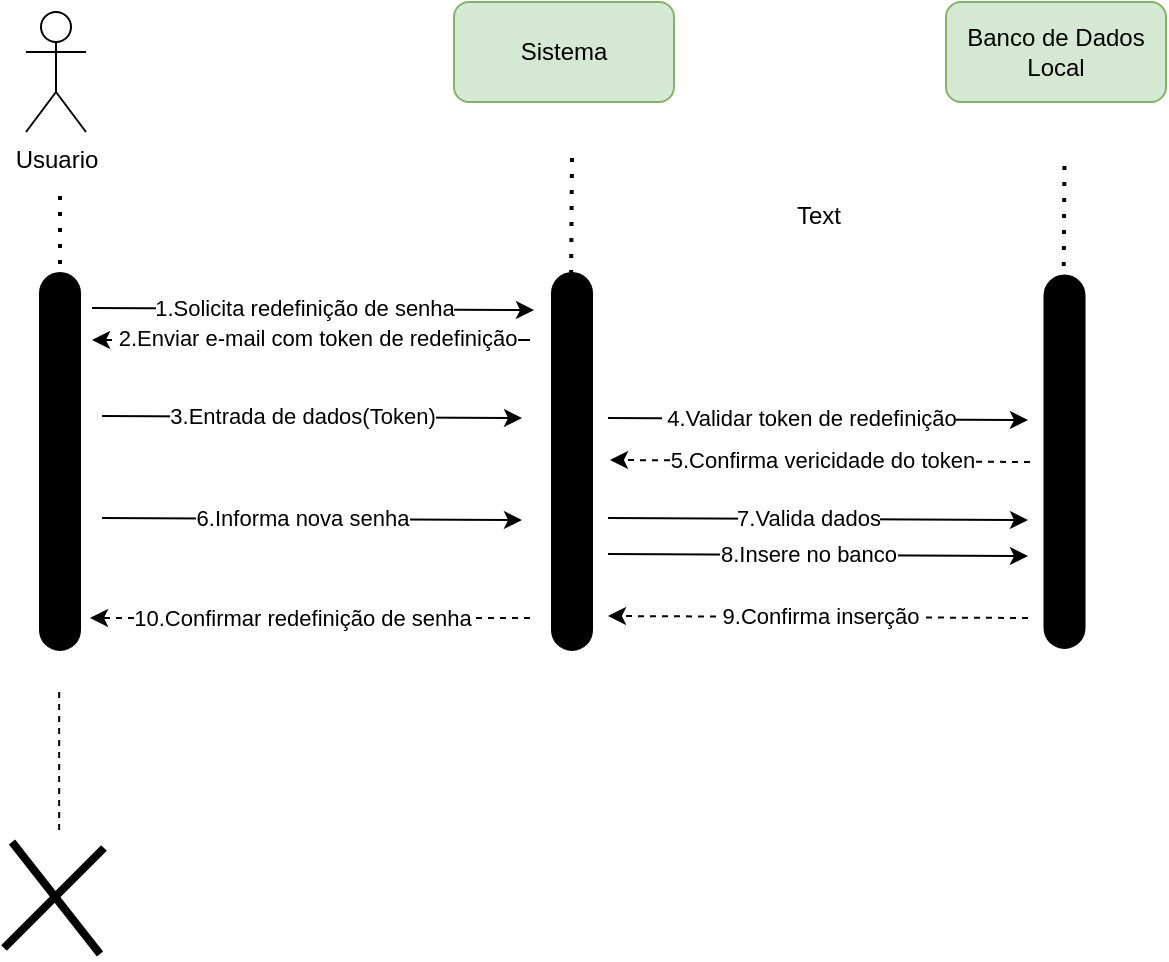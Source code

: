 <mxfile version="24.7.6">
  <diagram name="Página-1" id="KuW5a9jM-NOsiGylFUcz">
    <mxGraphModel dx="1050" dy="522" grid="1" gridSize="10" guides="1" tooltips="1" connect="1" arrows="1" fold="1" page="1" pageScale="1" pageWidth="827" pageHeight="1169" math="0" shadow="0">
      <root>
        <mxCell id="0" />
        <mxCell id="1" parent="0" />
        <mxCell id="O9JtfW-wOnu8v_Wi_Ior-1" value="Usuario" style="shape=umlActor;verticalLabelPosition=bottom;verticalAlign=top;html=1;outlineConnect=0;" parent="1" vertex="1">
          <mxGeometry x="64" y="71" width="30" height="60" as="geometry" />
        </mxCell>
        <mxCell id="O9JtfW-wOnu8v_Wi_Ior-2" value="Sistema" style="rounded=1;whiteSpace=wrap;html=1;fillColor=#d5e8d4;strokeColor=#82b366;" parent="1" vertex="1">
          <mxGeometry x="278" y="66" width="110" height="50" as="geometry" />
        </mxCell>
        <mxCell id="O9JtfW-wOnu8v_Wi_Ior-3" value="" style="rounded=1;whiteSpace=wrap;html=1;rotation=90;fillColor=#000000;arcSize=50;" parent="1" vertex="1">
          <mxGeometry x="-13.25" y="285.75" width="188.5" height="20" as="geometry" />
        </mxCell>
        <mxCell id="O9JtfW-wOnu8v_Wi_Ior-4" value="" style="endArrow=none;dashed=1;html=1;dashPattern=1 3;strokeWidth=2;rounded=0;" parent="1" edge="1">
          <mxGeometry width="50" height="50" relative="1" as="geometry">
            <mxPoint x="81" y="213" as="sourcePoint" />
            <mxPoint x="81" y="163" as="targetPoint" />
          </mxGeometry>
        </mxCell>
        <mxCell id="O9JtfW-wOnu8v_Wi_Ior-5" value="" style="rounded=1;whiteSpace=wrap;html=1;rotation=90;fillColor=#000000;arcSize=50;" parent="1" vertex="1">
          <mxGeometry x="242.75" y="285.75" width="188.5" height="20" as="geometry" />
        </mxCell>
        <mxCell id="O9JtfW-wOnu8v_Wi_Ior-6" value="" style="endArrow=none;dashed=1;html=1;dashPattern=1 3;strokeWidth=2;rounded=0;" parent="1" edge="1">
          <mxGeometry width="50" height="50" relative="1" as="geometry">
            <mxPoint x="336.5" y="210" as="sourcePoint" />
            <mxPoint x="337" y="140" as="targetPoint" />
          </mxGeometry>
        </mxCell>
        <mxCell id="O9JtfW-wOnu8v_Wi_Ior-7" value="" style="endArrow=classic;html=1;rounded=0;" parent="1" edge="1">
          <mxGeometry width="50" height="50" relative="1" as="geometry">
            <mxPoint x="97" y="219" as="sourcePoint" />
            <mxPoint x="318" y="220" as="targetPoint" />
          </mxGeometry>
        </mxCell>
        <mxCell id="O9JtfW-wOnu8v_Wi_Ior-8" value="1.Solicita redefinição de senha" style="edgeLabel;html=1;align=center;verticalAlign=middle;resizable=0;points=[];" parent="O9JtfW-wOnu8v_Wi_Ior-7" vertex="1" connectable="0">
          <mxGeometry x="-0.028" relative="1" as="geometry">
            <mxPoint x="-2" y="-1" as="offset" />
          </mxGeometry>
        </mxCell>
        <mxCell id="O9JtfW-wOnu8v_Wi_Ior-9" value="Banco de Dados&lt;br&gt;Local" style="rounded=1;whiteSpace=wrap;html=1;fillColor=#d5e8d4;strokeColor=#82b366;" parent="1" vertex="1">
          <mxGeometry x="524" y="66" width="110" height="50" as="geometry" />
        </mxCell>
        <mxCell id="O9JtfW-wOnu8v_Wi_Ior-10" value="1" style="rounded=1;whiteSpace=wrap;html=1;rotation=90;fillColor=#000000;arcSize=50;" parent="1" vertex="1">
          <mxGeometry x="490.13" y="285.88" width="186.25" height="20" as="geometry" />
        </mxCell>
        <mxCell id="O9JtfW-wOnu8v_Wi_Ior-11" value="" style="endArrow=none;dashed=1;html=1;dashPattern=1 3;strokeWidth=2;rounded=0;" parent="1" edge="1">
          <mxGeometry width="50" height="50" relative="1" as="geometry">
            <mxPoint x="582.75" y="214" as="sourcePoint" />
            <mxPoint x="583.25" y="144" as="targetPoint" />
          </mxGeometry>
        </mxCell>
        <mxCell id="O9JtfW-wOnu8v_Wi_Ior-12" value="" style="endArrow=classic;html=1;rounded=0;dashed=1;" parent="1" edge="1">
          <mxGeometry width="50" height="50" relative="1" as="geometry">
            <mxPoint x="316" y="374" as="sourcePoint" />
            <mxPoint x="96" y="374" as="targetPoint" />
          </mxGeometry>
        </mxCell>
        <mxCell id="O9JtfW-wOnu8v_Wi_Ior-13" value="10.Confirmar redefinição de senha" style="edgeLabel;html=1;align=center;verticalAlign=middle;resizable=0;points=[];" parent="O9JtfW-wOnu8v_Wi_Ior-12" vertex="1" connectable="0">
          <mxGeometry x="0.18" relative="1" as="geometry">
            <mxPoint x="16" as="offset" />
          </mxGeometry>
        </mxCell>
        <mxCell id="O9JtfW-wOnu8v_Wi_Ior-14" value="" style="endArrow=none;dashed=1;html=1;rounded=0;" parent="1" edge="1">
          <mxGeometry width="50" height="50" relative="1" as="geometry">
            <mxPoint x="80.58" y="480" as="sourcePoint" />
            <mxPoint x="80.58" y="410" as="targetPoint" />
          </mxGeometry>
        </mxCell>
        <mxCell id="O9JtfW-wOnu8v_Wi_Ior-15" value="" style="endArrow=none;html=1;rounded=0;strokeWidth=4;" parent="1" edge="1">
          <mxGeometry width="50" height="50" relative="1" as="geometry">
            <mxPoint x="53" y="539" as="sourcePoint" />
            <mxPoint x="103" y="489" as="targetPoint" />
          </mxGeometry>
        </mxCell>
        <mxCell id="O9JtfW-wOnu8v_Wi_Ior-16" value="" style="endArrow=none;html=1;rounded=0;strokeWidth=4;" parent="1" edge="1">
          <mxGeometry width="50" height="50" relative="1" as="geometry">
            <mxPoint x="57" y="486" as="sourcePoint" />
            <mxPoint x="101" y="542" as="targetPoint" />
          </mxGeometry>
        </mxCell>
        <mxCell id="O9JtfW-wOnu8v_Wi_Ior-17" value="" style="endArrow=classic;html=1;rounded=0;" parent="1" edge="1">
          <mxGeometry width="50" height="50" relative="1" as="geometry">
            <mxPoint x="316" y="235" as="sourcePoint" />
            <mxPoint x="97" y="235" as="targetPoint" />
          </mxGeometry>
        </mxCell>
        <mxCell id="O9JtfW-wOnu8v_Wi_Ior-18" value="&amp;nbsp;2.Enviar e-mail com token de redefiniçã&lt;span class=&quot;hljs-title function_ invoke__&quot;&gt;o&lt;/span&gt;" style="edgeLabel;html=1;align=center;verticalAlign=middle;resizable=0;points=[];" parent="O9JtfW-wOnu8v_Wi_Ior-17" vertex="1" connectable="0">
          <mxGeometry x="-0.028" relative="1" as="geometry">
            <mxPoint x="-2" y="-1" as="offset" />
          </mxGeometry>
        </mxCell>
        <mxCell id="O9JtfW-wOnu8v_Wi_Ior-19" value="" style="endArrow=classic;html=1;rounded=0;" parent="1" edge="1">
          <mxGeometry width="50" height="50" relative="1" as="geometry">
            <mxPoint x="102" y="273" as="sourcePoint" />
            <mxPoint x="312" y="274" as="targetPoint" />
          </mxGeometry>
        </mxCell>
        <mxCell id="O9JtfW-wOnu8v_Wi_Ior-20" value="3.Entrada de dados(Token)" style="edgeLabel;html=1;align=center;verticalAlign=middle;resizable=0;points=[];" parent="O9JtfW-wOnu8v_Wi_Ior-19" vertex="1" connectable="0">
          <mxGeometry x="-0.028" relative="1" as="geometry">
            <mxPoint x="-2" y="-1" as="offset" />
          </mxGeometry>
        </mxCell>
        <mxCell id="O9JtfW-wOnu8v_Wi_Ior-21" value="" style="endArrow=classic;html=1;rounded=0;" parent="1" edge="1">
          <mxGeometry width="50" height="50" relative="1" as="geometry">
            <mxPoint x="355" y="274" as="sourcePoint" />
            <mxPoint x="565" y="275" as="targetPoint" />
          </mxGeometry>
        </mxCell>
        <mxCell id="O9JtfW-wOnu8v_Wi_Ior-22" value="&amp;nbsp;4.Validar token de redefinição" style="edgeLabel;html=1;align=center;verticalAlign=middle;resizable=0;points=[];" parent="O9JtfW-wOnu8v_Wi_Ior-21" vertex="1" connectable="0">
          <mxGeometry x="-0.028" relative="1" as="geometry">
            <mxPoint x="-2" y="-1" as="offset" />
          </mxGeometry>
        </mxCell>
        <mxCell id="O9JtfW-wOnu8v_Wi_Ior-23" value="" style="endArrow=classic;html=1;rounded=0;dashed=1;" parent="1" edge="1">
          <mxGeometry width="50" height="50" relative="1" as="geometry">
            <mxPoint x="566" y="296" as="sourcePoint" />
            <mxPoint x="356" y="295" as="targetPoint" />
          </mxGeometry>
        </mxCell>
        <mxCell id="O9JtfW-wOnu8v_Wi_Ior-24" value="5.Confirma vericidade do token" style="edgeLabel;html=1;align=center;verticalAlign=middle;resizable=0;points=[];" parent="O9JtfW-wOnu8v_Wi_Ior-23" vertex="1" connectable="0">
          <mxGeometry x="-0.028" relative="1" as="geometry">
            <mxPoint x="-2" y="-1" as="offset" />
          </mxGeometry>
        </mxCell>
        <mxCell id="O9JtfW-wOnu8v_Wi_Ior-25" value="" style="endArrow=classic;html=1;rounded=0;" parent="1" edge="1">
          <mxGeometry width="50" height="50" relative="1" as="geometry">
            <mxPoint x="102" y="324" as="sourcePoint" />
            <mxPoint x="312" y="325" as="targetPoint" />
          </mxGeometry>
        </mxCell>
        <mxCell id="O9JtfW-wOnu8v_Wi_Ior-26" value="6.Informa nova senha" style="edgeLabel;html=1;align=center;verticalAlign=middle;resizable=0;points=[];" parent="O9JtfW-wOnu8v_Wi_Ior-25" vertex="1" connectable="0">
          <mxGeometry x="-0.028" relative="1" as="geometry">
            <mxPoint x="-2" y="-1" as="offset" />
          </mxGeometry>
        </mxCell>
        <mxCell id="O9JtfW-wOnu8v_Wi_Ior-27" value="" style="endArrow=classic;html=1;rounded=0;" parent="1" edge="1">
          <mxGeometry width="50" height="50" relative="1" as="geometry">
            <mxPoint x="355" y="324" as="sourcePoint" />
            <mxPoint x="565" y="325" as="targetPoint" />
          </mxGeometry>
        </mxCell>
        <mxCell id="O9JtfW-wOnu8v_Wi_Ior-28" value="7.Valida dados" style="edgeLabel;html=1;align=center;verticalAlign=middle;resizable=0;points=[];" parent="O9JtfW-wOnu8v_Wi_Ior-27" vertex="1" connectable="0">
          <mxGeometry x="-0.028" relative="1" as="geometry">
            <mxPoint x="-2" y="-1" as="offset" />
          </mxGeometry>
        </mxCell>
        <mxCell id="O9JtfW-wOnu8v_Wi_Ior-29" value="" style="endArrow=classic;html=1;rounded=0;" parent="1" edge="1">
          <mxGeometry width="50" height="50" relative="1" as="geometry">
            <mxPoint x="355" y="342" as="sourcePoint" />
            <mxPoint x="565" y="343" as="targetPoint" />
          </mxGeometry>
        </mxCell>
        <mxCell id="O9JtfW-wOnu8v_Wi_Ior-30" value="8.Insere no banco" style="edgeLabel;html=1;align=center;verticalAlign=middle;resizable=0;points=[];" parent="O9JtfW-wOnu8v_Wi_Ior-29" vertex="1" connectable="0">
          <mxGeometry x="-0.028" relative="1" as="geometry">
            <mxPoint x="-2" y="-1" as="offset" />
          </mxGeometry>
        </mxCell>
        <mxCell id="O9JtfW-wOnu8v_Wi_Ior-31" value="" style="endArrow=classic;html=1;rounded=0;dashed=1;" parent="1" edge="1">
          <mxGeometry width="50" height="50" relative="1" as="geometry">
            <mxPoint x="565" y="374" as="sourcePoint" />
            <mxPoint x="355" y="373" as="targetPoint" />
          </mxGeometry>
        </mxCell>
        <mxCell id="O9JtfW-wOnu8v_Wi_Ior-32" value="9.Confirma inserção" style="edgeLabel;html=1;align=center;verticalAlign=middle;resizable=0;points=[];" parent="O9JtfW-wOnu8v_Wi_Ior-31" vertex="1" connectable="0">
          <mxGeometry x="-0.028" relative="1" as="geometry">
            <mxPoint x="-2" y="-1" as="offset" />
          </mxGeometry>
        </mxCell>
        <mxCell id="O9JtfW-wOnu8v_Wi_Ior-33" value="Text" style="text;html=1;align=center;verticalAlign=middle;resizable=0;points=[];autosize=1;strokeColor=none;fillColor=none;" parent="1" vertex="1">
          <mxGeometry x="435" y="158" width="50" height="30" as="geometry" />
        </mxCell>
      </root>
    </mxGraphModel>
  </diagram>
</mxfile>

